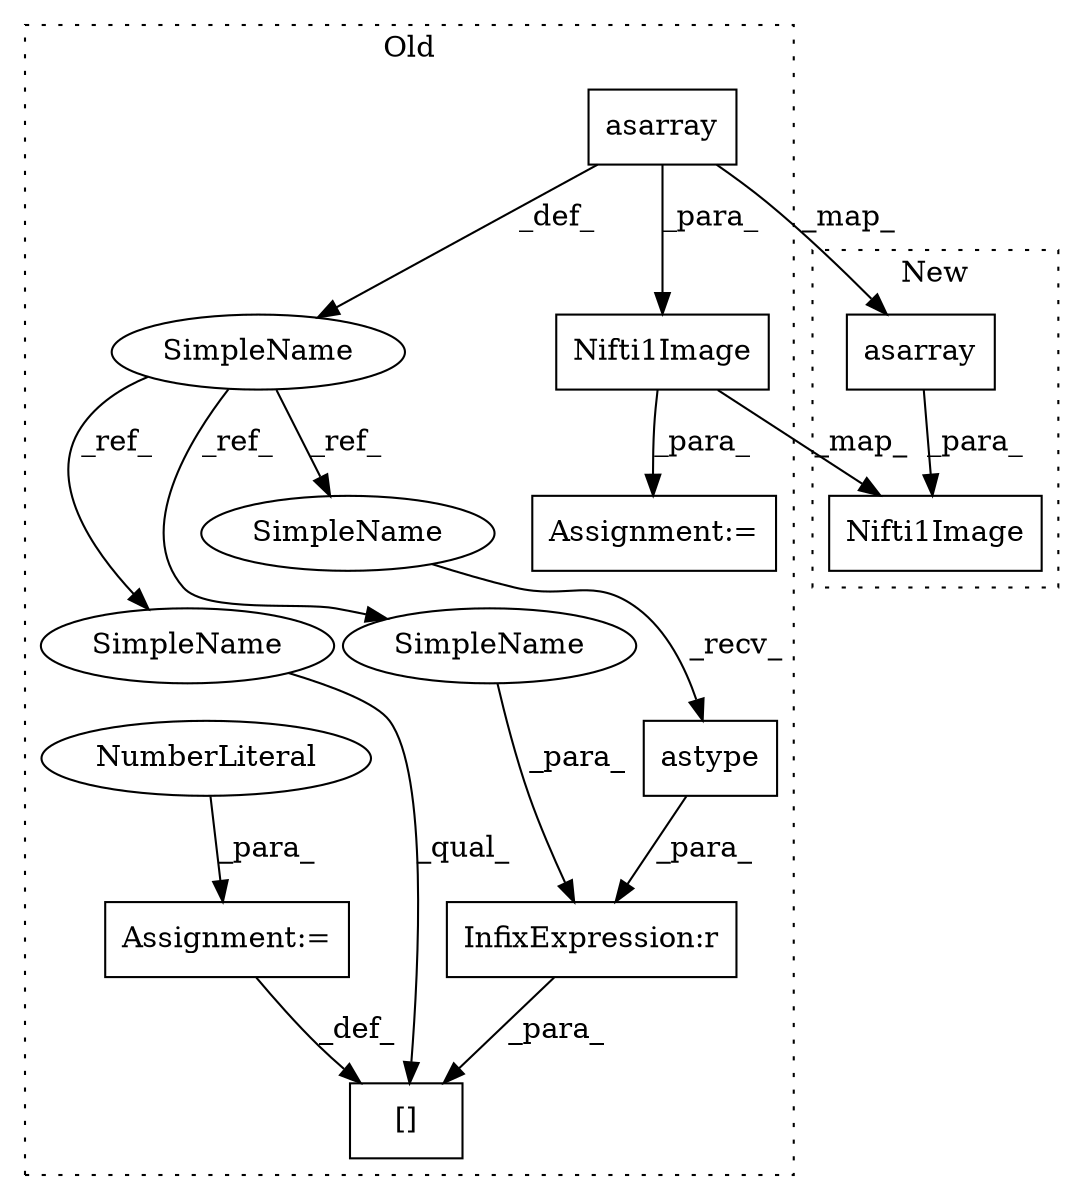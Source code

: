 digraph G {
subgraph cluster0 {
1 [label="Nifti1Image" a="32" s="5290,5396" l="12,1" shape="box"];
3 [label="Assignment:=" a="7" s="5281" l="1" shape="box"];
4 [label="asarray" a="32" s="5120,5155" l="8,1" shape="box"];
6 [label="InfixExpression:r" a="27" s="5212" l="4" shape="box"];
7 [label="[]" a="2" s="5162,5253" l="25,1" shape="box"];
8 [label="SimpleName" a="42" s="5089" l="24" shape="ellipse"];
9 [label="astype" a="32" s="5241,5251" l="7,1" shape="box"];
10 [label="Assignment:=" a="7" s="5254" l="1" shape="box"];
11 [label="NumberLiteral" a="34" s="5255" l="1" shape="ellipse"];
12 [label="SimpleName" a="42" s="5216" l="24" shape="ellipse"];
13 [label="SimpleName" a="42" s="5188" l="24" shape="ellipse"];
14 [label="SimpleName" a="42" s="5162" l="24" shape="ellipse"];
label = "Old";
style="dotted";
}
subgraph cluster1 {
2 [label="Nifti1Image" a="32" s="5107,5232" l="12,1" shape="box"];
5 [label="asarray" a="32" s="5125,5160" l="8,1" shape="box"];
label = "New";
style="dotted";
}
1 -> 2 [label="_map_"];
1 -> 3 [label="_para_"];
4 -> 1 [label="_para_"];
4 -> 8 [label="_def_"];
4 -> 5 [label="_map_"];
5 -> 2 [label="_para_"];
6 -> 7 [label="_para_"];
8 -> 12 [label="_ref_"];
8 -> 14 [label="_ref_"];
8 -> 13 [label="_ref_"];
9 -> 6 [label="_para_"];
10 -> 7 [label="_def_"];
11 -> 10 [label="_para_"];
12 -> 9 [label="_recv_"];
13 -> 6 [label="_para_"];
14 -> 7 [label="_qual_"];
}